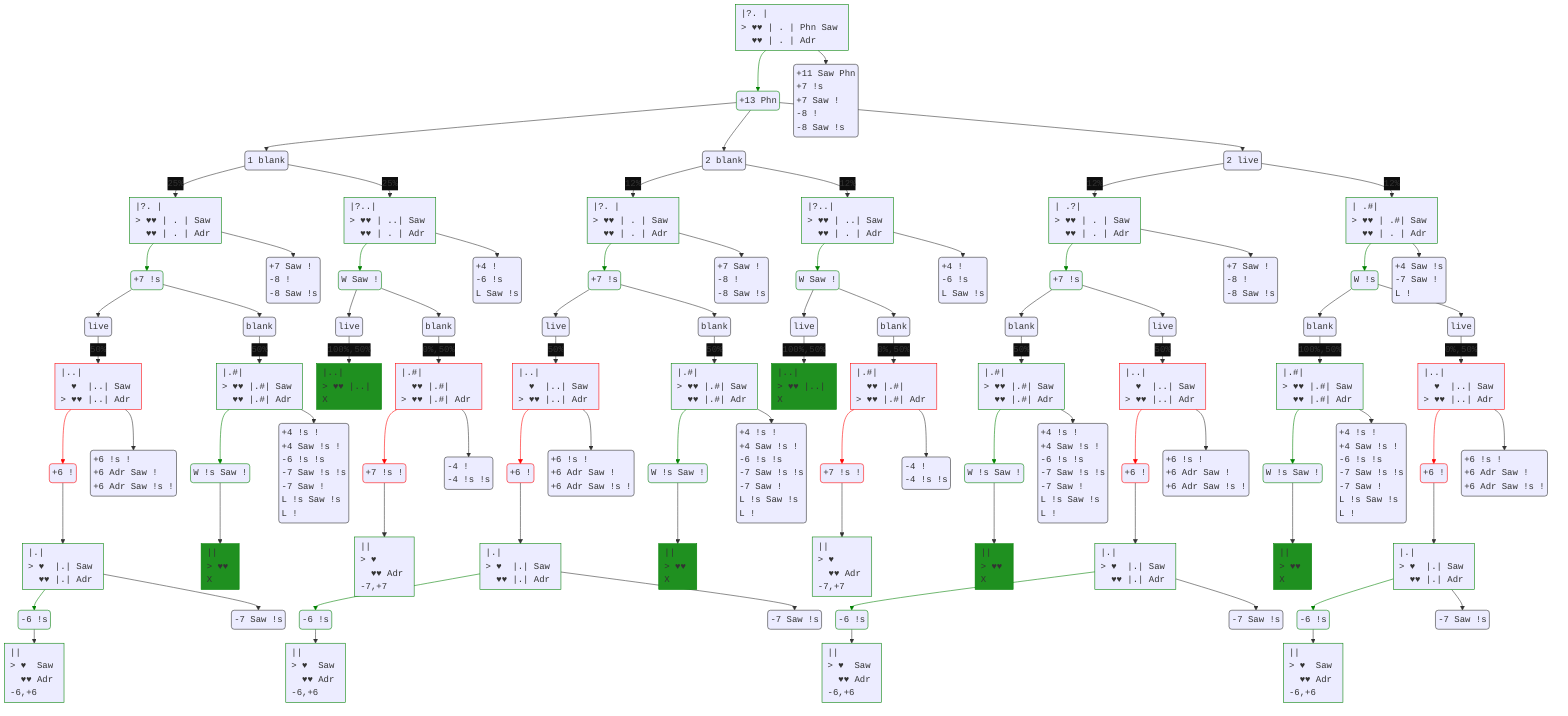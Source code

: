 ---
config:
  themeVariables:
    fontFamily: Monospace
    fontWeight: bold
    edgeLabelBackground: "#0e0e0e"
    # Node border color
    nodeBorder: "#2e2e2e"
  nodeSpacing: 25
  rankSpacing: 25
  flowchart:
    padding: 5
---
graph TD;
  n0["|?.&nbsp;|&nbsp;<br>>&nbsp;♥♥&nbsp;|&nbsp;.&nbsp;|&nbsp;Phn&nbsp;Saw&nbsp;<br>&nbsp;&nbsp;♥♥&nbsp;|&nbsp;.&nbsp;|&nbsp;Adr&nbsp;<br>"]
  style n0 text-align:left,stroke:green;
  d0-0("+13 Phn")
  n0 --> d0-0
  style d0-0 stroke: green
  linkStyle 0 stroke: green;
  p0-0-0("1  blank")
  d0-0 --> p0-0-0
  p0-0-0 -->|"25%"| n1
  p0-0-0 -->|"25%"| n62
  p0-0-1("2  blank")
  d0-0 --> p0-0-1
  p0-0-1 -->|"12%"| n123
  p0-0-1 -->|"12%"| n184
  p0-0-2("2  live")
  d0-0 --> p0-0-2
  p0-0-2 -->|"12%"| n245
  p0-0-2 -->|"12%"| n306
  h0("+11 Saw Phn<br>+7 !s<br>+7 Saw !<br>-8 !<br>-8 Saw !s")
  n0 --> h0
  style h0 text-align:left
  n1["|?.&nbsp;|&nbsp;<br>>&nbsp;♥♥&nbsp;|&nbsp;.&nbsp;|&nbsp;Saw&nbsp;<br>&nbsp;&nbsp;♥♥&nbsp;|&nbsp;.&nbsp;|&nbsp;Adr&nbsp;<br>"]
  style n1 text-align:left,stroke:green;
  d1-2("+7 !s")
  n1 --> d1-2
  style d1-2 stroke: green
  linkStyle 11 stroke: green;
  p1-2-0(" live")
  d1-2 --> p1-2-0
  p1-2-0 -->|"50%"| n16
  p1-2-1(" blank")
  d1-2 --> p1-2-1
  p1-2-1 -->|"50%"| n24
  h1("+7 Saw !<br>-8 !<br>-8 Saw !s")
  n1 --> h1
  style h1 text-align:left
  n16["|..|&nbsp;<br>&nbsp;&nbsp;♥&nbsp;&nbsp;|..|&nbsp;Saw&nbsp;<br>>&nbsp;♥♥&nbsp;|..|&nbsp;Adr&nbsp;<br>"]
  style n16 text-align:left,stroke:red;
  d16-2("+6 !")
  n16 --> d16-2
  style d16-2 stroke: red
  linkStyle 17 stroke: red;
  d16-2 --> n20
  h16("+6 !s !<br>+6 Adr Saw !<br>+6 Adr Saw !s !")
  n16 --> h16
  style h16 text-align:left
  n20["|.|&nbsp;<br>>&nbsp;♥&nbsp;&nbsp;|.|&nbsp;Saw&nbsp;<br>&nbsp;&nbsp;♥♥&nbsp;|.|&nbsp;Adr&nbsp;<br>"]
  style n20 text-align:left,stroke:green;
  d20-1("-6 !s")
  n20 --> d20-1
  style d20-1 stroke: green
  linkStyle 20 stroke: green;
  d20-1 --> n22
  h20("-7 Saw !s")
  n20 --> h20
  style h20 text-align:left
  n22["||&nbsp;<br>>&nbsp;♥&nbsp;&nbsp;Saw&nbsp;<br>&nbsp;&nbsp;♥♥&nbsp;Adr&nbsp;<br>-6,+6"]
  style n22 text-align:left,stroke:green;
  n24["|.#|&nbsp;<br>>&nbsp;♥♥&nbsp;|.#|&nbsp;Saw&nbsp;<br>&nbsp;&nbsp;♥♥&nbsp;|.#|&nbsp;Adr&nbsp;<br>"]
  style n24 text-align:left,stroke:green;
  d24-4("W !s Saw !")
  n24 --> d24-4
  style d24-4 stroke: green
  linkStyle 23 stroke: green;
  d24-4 --> n31
  h24("+4 !s !<br>+4 Saw !s !<br>-6 !s !s<br>-7 Saw !s !s<br>-7 Saw !<br>L !s Saw !s<br>L !")
  n24 --> h24
  style h24 text-align:left
  n31["||&nbsp;<br>>&nbsp;♥♥&nbsp;<br>X&nbsp;&nbsp;&nbsp;&nbsp;<br>"]
  style n31 text-align:left,stroke:green;
  style n31 fill:#1f9020
  n62["|?..|&nbsp;<br>>&nbsp;♥♥&nbsp;|&nbsp;..|&nbsp;Saw&nbsp;<br>&nbsp;&nbsp;♥♥&nbsp;|&nbsp;.&nbsp;|&nbsp;Adr&nbsp;<br>"]
  style n62 text-align:left,stroke:green;
  d62-1("W Saw !")
  n62 --> d62-1
  style d62-1 stroke: green
  linkStyle 26 stroke: green;
  p62-1-0(" live")
  d62-1 --> p62-1-0
  p62-1-0 -->|"100%,50%"| n70
  p62-1-1(" blank")
  d62-1 --> p62-1-1
  p62-1-1 -->|"0%,50%"| n71
  h62("+4 !<br>-6 !s<br>L Saw !s")
  n62 --> h62
  style h62 text-align:left
  n70["|..|&nbsp;<br>>&nbsp;♥♥&nbsp;|..|&nbsp;<br>X&nbsp;&nbsp;&nbsp;&nbsp;<br>"]
  style n70 text-align:left,stroke:green;
  style n70 fill:#1f9020
  n71["|.#|&nbsp;<br>&nbsp;&nbsp;♥♥&nbsp;|.#|&nbsp;<br>>&nbsp;♥♥&nbsp;|.#|&nbsp;Adr&nbsp;<br>"]
  style n71 text-align:left,stroke:red;
  d71-1("+7 !s !")
  n71 --> d71-1
  style d71-1 stroke: red
  linkStyle 32 stroke: red;
  d71-1 --> n75
  h71("-4 !<br>-4 !s !s")
  n71 --> h71
  style h71 text-align:left
  n75["||&nbsp;<br>>&nbsp;♥&nbsp;&nbsp;<br>&nbsp;&nbsp;♥♥&nbsp;Adr&nbsp;<br>-7,+7"]
  style n75 text-align:left,stroke:green;
  n123["|?.&nbsp;|&nbsp;<br>>&nbsp;♥♥&nbsp;|&nbsp;.&nbsp;|&nbsp;Saw&nbsp;<br>&nbsp;&nbsp;♥♥&nbsp;|&nbsp;.&nbsp;|&nbsp;Adr&nbsp;<br>"]
  style n123 text-align:left,stroke:green;
  d123-2("+7 !s")
  n123 --> d123-2
  style d123-2 stroke: green
  linkStyle 35 stroke: green;
  p123-2-0(" live")
  d123-2 --> p123-2-0
  p123-2-0 -->|"50%"| n138
  p123-2-1(" blank")
  d123-2 --> p123-2-1
  p123-2-1 -->|"50%"| n146
  h123("+7 Saw !<br>-8 !<br>-8 Saw !s")
  n123 --> h123
  style h123 text-align:left
  n138["|..|&nbsp;<br>&nbsp;&nbsp;♥&nbsp;&nbsp;|..|&nbsp;Saw&nbsp;<br>>&nbsp;♥♥&nbsp;|..|&nbsp;Adr&nbsp;<br>"]
  style n138 text-align:left,stroke:red;
  d138-2("+6 !")
  n138 --> d138-2
  style d138-2 stroke: red
  linkStyle 41 stroke: red;
  d138-2 --> n142
  h138("+6 !s !<br>+6 Adr Saw !<br>+6 Adr Saw !s !")
  n138 --> h138
  style h138 text-align:left
  n142["|.|&nbsp;<br>>&nbsp;♥&nbsp;&nbsp;|.|&nbsp;Saw&nbsp;<br>&nbsp;&nbsp;♥♥&nbsp;|.|&nbsp;Adr&nbsp;<br>"]
  style n142 text-align:left,stroke:green;
  d142-1("-6 !s")
  n142 --> d142-1
  style d142-1 stroke: green
  linkStyle 44 stroke: green;
  d142-1 --> n144
  h142("-7 Saw !s")
  n142 --> h142
  style h142 text-align:left
  n144["||&nbsp;<br>>&nbsp;♥&nbsp;&nbsp;Saw&nbsp;<br>&nbsp;&nbsp;♥♥&nbsp;Adr&nbsp;<br>-6,+6"]
  style n144 text-align:left,stroke:green;
  n146["|.#|&nbsp;<br>>&nbsp;♥♥&nbsp;|.#|&nbsp;Saw&nbsp;<br>&nbsp;&nbsp;♥♥&nbsp;|.#|&nbsp;Adr&nbsp;<br>"]
  style n146 text-align:left,stroke:green;
  d146-4("W !s Saw !")
  n146 --> d146-4
  style d146-4 stroke: green
  linkStyle 47 stroke: green;
  d146-4 --> n153
  h146("+4 !s !<br>+4 Saw !s !<br>-6 !s !s<br>-7 Saw !s !s<br>-7 Saw !<br>L !s Saw !s<br>L !")
  n146 --> h146
  style h146 text-align:left
  n153["||&nbsp;<br>>&nbsp;♥♥&nbsp;<br>X&nbsp;&nbsp;&nbsp;&nbsp;<br>"]
  style n153 text-align:left,stroke:green;
  style n153 fill:#1f9020
  n184["|?..|&nbsp;<br>>&nbsp;♥♥&nbsp;|&nbsp;..|&nbsp;Saw&nbsp;<br>&nbsp;&nbsp;♥♥&nbsp;|&nbsp;.&nbsp;|&nbsp;Adr&nbsp;<br>"]
  style n184 text-align:left,stroke:green;
  d184-1("W Saw !")
  n184 --> d184-1
  style d184-1 stroke: green
  linkStyle 50 stroke: green;
  p184-1-0(" live")
  d184-1 --> p184-1-0
  p184-1-0 -->|"100%,50%"| n192
  p184-1-1(" blank")
  d184-1 --> p184-1-1
  p184-1-1 -->|"0%,50%"| n193
  h184("+4 !<br>-6 !s<br>L Saw !s")
  n184 --> h184
  style h184 text-align:left
  n192["|..|&nbsp;<br>>&nbsp;♥♥&nbsp;|..|&nbsp;<br>X&nbsp;&nbsp;&nbsp;&nbsp;<br>"]
  style n192 text-align:left,stroke:green;
  style n192 fill:#1f9020
  n193["|.#|&nbsp;<br>&nbsp;&nbsp;♥♥&nbsp;|.#|&nbsp;<br>>&nbsp;♥♥&nbsp;|.#|&nbsp;Adr&nbsp;<br>"]
  style n193 text-align:left,stroke:red;
  d193-1("+7 !s !")
  n193 --> d193-1
  style d193-1 stroke: red
  linkStyle 56 stroke: red;
  d193-1 --> n197
  h193("-4 !<br>-4 !s !s")
  n193 --> h193
  style h193 text-align:left
  n197["||&nbsp;<br>>&nbsp;♥&nbsp;&nbsp;<br>&nbsp;&nbsp;♥♥&nbsp;Adr&nbsp;<br>-7,+7"]
  style n197 text-align:left,stroke:green;
  n245["|&nbsp;.?|&nbsp;<br>>&nbsp;♥♥&nbsp;|&nbsp;.&nbsp;|&nbsp;Saw&nbsp;<br>&nbsp;&nbsp;♥♥&nbsp;|&nbsp;.&nbsp;|&nbsp;Adr&nbsp;<br>"]
  style n245 text-align:left,stroke:green;
  d245-2("+7 !s")
  n245 --> d245-2
  style d245-2 stroke: green
  linkStyle 59 stroke: green;
  p245-2-0(" blank")
  d245-2 --> p245-2-0
  p245-2-0 -->|"50%"| n260
  p245-2-1(" live")
  d245-2 --> p245-2-1
  p245-2-1 -->|"50%"| n275
  h245("+7 Saw !<br>-8 !<br>-8 Saw !s")
  n245 --> h245
  style h245 text-align:left
  n260["|.#|&nbsp;<br>>&nbsp;♥♥&nbsp;|.#|&nbsp;Saw&nbsp;<br>&nbsp;&nbsp;♥♥&nbsp;|.#|&nbsp;Adr&nbsp;<br>"]
  style n260 text-align:left,stroke:green;
  d260-4("W !s Saw !")
  n260 --> d260-4
  style d260-4 stroke: green
  linkStyle 65 stroke: green;
  d260-4 --> n267
  h260("+4 !s !<br>+4 Saw !s !<br>-6 !s !s<br>-7 Saw !s !s<br>-7 Saw !<br>L !s Saw !s<br>L !")
  n260 --> h260
  style h260 text-align:left
  n267["||&nbsp;<br>>&nbsp;♥♥&nbsp;<br>X&nbsp;&nbsp;&nbsp;&nbsp;<br>"]
  style n267 text-align:left,stroke:green;
  style n267 fill:#1f9020
  n275["|..|&nbsp;<br>&nbsp;&nbsp;♥&nbsp;&nbsp;|..|&nbsp;Saw&nbsp;<br>>&nbsp;♥♥&nbsp;|..|&nbsp;Adr&nbsp;<br>"]
  style n275 text-align:left,stroke:red;
  d275-2("+6 !")
  n275 --> d275-2
  style d275-2 stroke: red
  linkStyle 68 stroke: red;
  d275-2 --> n279
  h275("+6 !s !<br>+6 Adr Saw !<br>+6 Adr Saw !s !")
  n275 --> h275
  style h275 text-align:left
  n279["|.|&nbsp;<br>>&nbsp;♥&nbsp;&nbsp;|.|&nbsp;Saw&nbsp;<br>&nbsp;&nbsp;♥♥&nbsp;|.|&nbsp;Adr&nbsp;<br>"]
  style n279 text-align:left,stroke:green;
  d279-1("-6 !s")
  n279 --> d279-1
  style d279-1 stroke: green
  linkStyle 71 stroke: green;
  d279-1 --> n281
  h279("-7 Saw !s")
  n279 --> h279
  style h279 text-align:left
  n281["||&nbsp;<br>>&nbsp;♥&nbsp;&nbsp;Saw&nbsp;<br>&nbsp;&nbsp;♥♥&nbsp;Adr&nbsp;<br>-6,+6"]
  style n281 text-align:left,stroke:green;
  n306["|&nbsp;.#|&nbsp;<br>>&nbsp;♥♥&nbsp;|&nbsp;.#|&nbsp;Saw&nbsp;<br>&nbsp;&nbsp;♥♥&nbsp;|&nbsp;.&nbsp;|&nbsp;Adr&nbsp;<br>"]
  style n306 text-align:left,stroke:green;
  d306-2("W !s")
  n306 --> d306-2
  style d306-2 stroke: green
  linkStyle 74 stroke: green;
  p306-2-0(" blank")
  d306-2 --> p306-2-0
  p306-2-0 -->|"100%,50%"| n321
  p306-2-1(" live")
  d306-2 --> p306-2-1
  p306-2-1 -->|"0%,50%"| n336
  h306("+4 Saw !s<br>-7 Saw !<br>L !")
  n306 --> h306
  style h306 text-align:left
  n321["|.#|&nbsp;<br>>&nbsp;♥♥&nbsp;|.#|&nbsp;Saw&nbsp;<br>&nbsp;&nbsp;♥♥&nbsp;|.#|&nbsp;Adr&nbsp;<br>"]
  style n321 text-align:left,stroke:green;
  d321-4("W !s Saw !")
  n321 --> d321-4
  style d321-4 stroke: green
  linkStyle 80 stroke: green;
  d321-4 --> n328
  h321("+4 !s !<br>+4 Saw !s !<br>-6 !s !s<br>-7 Saw !s !s<br>-7 Saw !<br>L !s Saw !s<br>L !")
  n321 --> h321
  style h321 text-align:left
  n328["||&nbsp;<br>>&nbsp;♥♥&nbsp;<br>X&nbsp;&nbsp;&nbsp;&nbsp;<br>"]
  style n328 text-align:left,stroke:green;
  style n328 fill:#1f9020
  n336["|..|&nbsp;<br>&nbsp;&nbsp;♥&nbsp;&nbsp;|..|&nbsp;Saw&nbsp;<br>>&nbsp;♥♥&nbsp;|..|&nbsp;Adr&nbsp;<br>"]
  style n336 text-align:left,stroke:red;
  d336-2("+6 !")
  n336 --> d336-2
  style d336-2 stroke: red
  linkStyle 83 stroke: red;
  d336-2 --> n340
  h336("+6 !s !<br>+6 Adr Saw !<br>+6 Adr Saw !s !")
  n336 --> h336
  style h336 text-align:left
  n340["|.|&nbsp;<br>>&nbsp;♥&nbsp;&nbsp;|.|&nbsp;Saw&nbsp;<br>&nbsp;&nbsp;♥♥&nbsp;|.|&nbsp;Adr&nbsp;<br>"]
  style n340 text-align:left,stroke:green;
  d340-1("-6 !s")
  n340 --> d340-1
  style d340-1 stroke: green
  linkStyle 86 stroke: green;
  d340-1 --> n342
  h340("-7 Saw !s")
  n340 --> h340
  style h340 text-align:left
  n342["||&nbsp;<br>>&nbsp;♥&nbsp;&nbsp;Saw&nbsp;<br>&nbsp;&nbsp;♥♥&nbsp;Adr&nbsp;<br>-6,+6"]
  style n342 text-align:left,stroke:green;